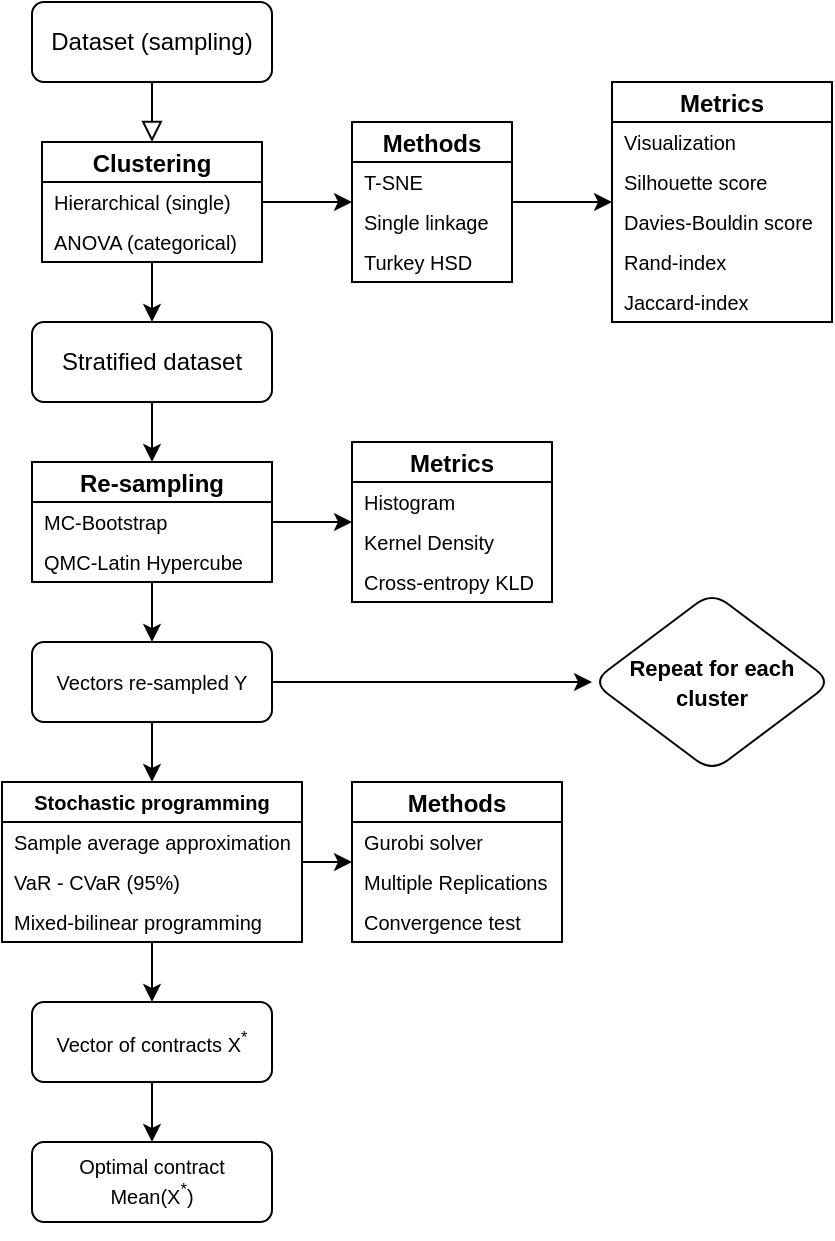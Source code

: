 <mxfile version="20.3.0" type="github">
  <diagram id="C5RBs43oDa-KdzZeNtuy" name="Page-1">
    <mxGraphModel dx="1382" dy="764" grid="1" gridSize="10" guides="1" tooltips="1" connect="1" arrows="1" fold="1" page="1" pageScale="1" pageWidth="827" pageHeight="1169" math="0" shadow="0">
      <root>
        <mxCell id="WIyWlLk6GJQsqaUBKTNV-0" />
        <mxCell id="WIyWlLk6GJQsqaUBKTNV-1" parent="WIyWlLk6GJQsqaUBKTNV-0" />
        <mxCell id="WIyWlLk6GJQsqaUBKTNV-2" value="" style="rounded=0;html=1;jettySize=auto;orthogonalLoop=1;fontSize=11;endArrow=block;endFill=0;endSize=8;strokeWidth=1;shadow=0;labelBackgroundColor=none;edgeStyle=orthogonalEdgeStyle;entryX=0.5;entryY=0;entryDx=0;entryDy=0;" parent="WIyWlLk6GJQsqaUBKTNV-1" source="WIyWlLk6GJQsqaUBKTNV-3" target="2PnyUFlPdiLSc-K2bj9N-10" edge="1">
          <mxGeometry relative="1" as="geometry">
            <mxPoint x="170.0" y="230.0" as="targetPoint" />
          </mxGeometry>
        </mxCell>
        <mxCell id="WIyWlLk6GJQsqaUBKTNV-3" value="Dataset (sampling)" style="rounded=1;whiteSpace=wrap;html=1;fontSize=12;glass=0;strokeWidth=1;shadow=0;" parent="WIyWlLk6GJQsqaUBKTNV-1" vertex="1">
          <mxGeometry x="110" y="170" width="120" height="40" as="geometry" />
        </mxCell>
        <mxCell id="2PnyUFlPdiLSc-K2bj9N-42" value="" style="edgeStyle=orthogonalEdgeStyle;rounded=0;orthogonalLoop=1;jettySize=auto;html=1;fontSize=10;" parent="WIyWlLk6GJQsqaUBKTNV-1" source="2PnyUFlPdiLSc-K2bj9N-10" target="2PnyUFlPdiLSc-K2bj9N-39" edge="1">
          <mxGeometry relative="1" as="geometry" />
        </mxCell>
        <mxCell id="Ju-EhPrNHdVaFL45JIix-36" value="" style="edgeStyle=orthogonalEdgeStyle;rounded=0;orthogonalLoop=1;jettySize=auto;html=1;fontSize=10;entryX=0.5;entryY=0;entryDx=0;entryDy=0;" edge="1" parent="WIyWlLk6GJQsqaUBKTNV-1" source="2PnyUFlPdiLSc-K2bj9N-10" target="Ju-EhPrNHdVaFL45JIix-37">
          <mxGeometry relative="1" as="geometry">
            <mxPoint x="170" y="320" as="targetPoint" />
          </mxGeometry>
        </mxCell>
        <mxCell id="2PnyUFlPdiLSc-K2bj9N-10" value="Clustering" style="swimlane;fontStyle=1;childLayout=stackLayout;horizontal=1;startSize=20;horizontalStack=0;resizeParent=1;resizeParentMax=0;resizeLast=0;collapsible=1;marginBottom=0;enumerate=0;" parent="WIyWlLk6GJQsqaUBKTNV-1" vertex="1">
          <mxGeometry x="115" y="240" width="110" height="60" as="geometry" />
        </mxCell>
        <mxCell id="2PnyUFlPdiLSc-K2bj9N-12" value="Hierarchical (single)" style="text;strokeColor=none;fillColor=none;align=left;verticalAlign=middle;spacingLeft=4;spacingRight=4;overflow=hidden;points=[[0,0.5],[1,0.5]];portConstraint=eastwest;rotatable=0;fontSize=10;" parent="2PnyUFlPdiLSc-K2bj9N-10" vertex="1">
          <mxGeometry y="20" width="110" height="20" as="geometry" />
        </mxCell>
        <mxCell id="2PnyUFlPdiLSc-K2bj9N-13" value="ANOVA (categorical)" style="text;strokeColor=none;fillColor=none;align=left;verticalAlign=middle;spacingLeft=4;spacingRight=4;overflow=hidden;points=[[0,0.5],[1,0.5]];portConstraint=eastwest;rotatable=0;fontSize=10;" parent="2PnyUFlPdiLSc-K2bj9N-10" vertex="1">
          <mxGeometry y="40" width="110" height="20" as="geometry" />
        </mxCell>
        <mxCell id="Ju-EhPrNHdVaFL45JIix-30" value="" style="edgeStyle=orthogonalEdgeStyle;rounded=0;orthogonalLoop=1;jettySize=auto;html=1;fontSize=10;" edge="1" parent="WIyWlLk6GJQsqaUBKTNV-1" source="2PnyUFlPdiLSc-K2bj9N-39" target="Ju-EhPrNHdVaFL45JIix-26">
          <mxGeometry relative="1" as="geometry" />
        </mxCell>
        <mxCell id="2PnyUFlPdiLSc-K2bj9N-39" value="Methods" style="swimlane;fontStyle=1;childLayout=stackLayout;horizontal=1;startSize=20;horizontalStack=0;resizeParent=1;resizeParentMax=0;resizeLast=0;collapsible=1;marginBottom=0;enumerate=0;" parent="WIyWlLk6GJQsqaUBKTNV-1" vertex="1">
          <mxGeometry x="270" y="230" width="80" height="80" as="geometry" />
        </mxCell>
        <mxCell id="2PnyUFlPdiLSc-K2bj9N-40" value="T-SNE" style="text;strokeColor=none;fillColor=none;align=left;verticalAlign=middle;spacingLeft=4;spacingRight=4;overflow=hidden;points=[[0,0.5],[1,0.5]];portConstraint=eastwest;rotatable=0;fontSize=10;" parent="2PnyUFlPdiLSc-K2bj9N-39" vertex="1">
          <mxGeometry y="20" width="80" height="20" as="geometry" />
        </mxCell>
        <mxCell id="2PnyUFlPdiLSc-K2bj9N-41" value="Single linkage" style="text;strokeColor=none;fillColor=none;align=left;verticalAlign=middle;spacingLeft=4;spacingRight=4;overflow=hidden;points=[[0,0.5],[1,0.5]];portConstraint=eastwest;rotatable=0;fontSize=10;" parent="2PnyUFlPdiLSc-K2bj9N-39" vertex="1">
          <mxGeometry y="40" width="80" height="20" as="geometry" />
        </mxCell>
        <mxCell id="Ju-EhPrNHdVaFL45JIix-24" value="Turkey HSD" style="text;strokeColor=none;fillColor=none;align=left;verticalAlign=middle;spacingLeft=4;spacingRight=4;overflow=hidden;points=[[0,0.5],[1,0.5]];portConstraint=eastwest;rotatable=0;fontSize=10;" vertex="1" parent="2PnyUFlPdiLSc-K2bj9N-39">
          <mxGeometry y="60" width="80" height="20" as="geometry" />
        </mxCell>
        <mxCell id="Ju-EhPrNHdVaFL45JIix-26" value="Metrics" style="swimlane;fontStyle=1;childLayout=stackLayout;horizontal=1;startSize=20;horizontalStack=0;resizeParent=1;resizeParentMax=0;resizeLast=0;collapsible=1;marginBottom=0;enumerate=0;" vertex="1" parent="WIyWlLk6GJQsqaUBKTNV-1">
          <mxGeometry x="400" y="210" width="110" height="120" as="geometry" />
        </mxCell>
        <mxCell id="Ju-EhPrNHdVaFL45JIix-27" value="Visualization" style="text;strokeColor=none;fillColor=none;align=left;verticalAlign=middle;spacingLeft=4;spacingRight=4;overflow=hidden;points=[[0,0.5],[1,0.5]];portConstraint=eastwest;rotatable=0;fontSize=10;" vertex="1" parent="Ju-EhPrNHdVaFL45JIix-26">
          <mxGeometry y="20" width="110" height="20" as="geometry" />
        </mxCell>
        <mxCell id="Ju-EhPrNHdVaFL45JIix-28" value="Silhouette score" style="text;strokeColor=none;fillColor=none;align=left;verticalAlign=middle;spacingLeft=4;spacingRight=4;overflow=hidden;points=[[0,0.5],[1,0.5]];portConstraint=eastwest;rotatable=0;fontSize=10;" vertex="1" parent="Ju-EhPrNHdVaFL45JIix-26">
          <mxGeometry y="40" width="110" height="20" as="geometry" />
        </mxCell>
        <mxCell id="Ju-EhPrNHdVaFL45JIix-29" value="Davies-Bouldin score" style="text;strokeColor=none;fillColor=none;align=left;verticalAlign=middle;spacingLeft=4;spacingRight=4;overflow=hidden;points=[[0,0.5],[1,0.5]];portConstraint=eastwest;rotatable=0;fontSize=10;" vertex="1" parent="Ju-EhPrNHdVaFL45JIix-26">
          <mxGeometry y="60" width="110" height="20" as="geometry" />
        </mxCell>
        <mxCell id="Ju-EhPrNHdVaFL45JIix-31" value="Rand-index" style="text;strokeColor=none;fillColor=none;align=left;verticalAlign=middle;spacingLeft=4;spacingRight=4;overflow=hidden;points=[[0,0.5],[1,0.5]];portConstraint=eastwest;rotatable=0;fontSize=10;" vertex="1" parent="Ju-EhPrNHdVaFL45JIix-26">
          <mxGeometry y="80" width="110" height="20" as="geometry" />
        </mxCell>
        <mxCell id="Ju-EhPrNHdVaFL45JIix-32" value="Jaccard-index" style="text;strokeColor=none;fillColor=none;align=left;verticalAlign=middle;spacingLeft=4;spacingRight=4;overflow=hidden;points=[[0,0.5],[1,0.5]];portConstraint=eastwest;rotatable=0;fontSize=10;" vertex="1" parent="Ju-EhPrNHdVaFL45JIix-26">
          <mxGeometry y="100" width="110" height="20" as="geometry" />
        </mxCell>
        <mxCell id="Ju-EhPrNHdVaFL45JIix-46" value="" style="edgeStyle=orthogonalEdgeStyle;rounded=0;orthogonalLoop=1;jettySize=auto;html=1;fontSize=12;entryX=0.5;entryY=0;entryDx=0;entryDy=0;" edge="1" parent="WIyWlLk6GJQsqaUBKTNV-1" source="Ju-EhPrNHdVaFL45JIix-37" target="Ju-EhPrNHdVaFL45JIix-40">
          <mxGeometry relative="1" as="geometry">
            <mxPoint x="170" y="390" as="targetPoint" />
          </mxGeometry>
        </mxCell>
        <mxCell id="Ju-EhPrNHdVaFL45JIix-37" value="Stratified dataset" style="rounded=1;whiteSpace=wrap;html=1;fontSize=12;" vertex="1" parent="WIyWlLk6GJQsqaUBKTNV-1">
          <mxGeometry x="110" y="330" width="120" height="40" as="geometry" />
        </mxCell>
        <mxCell id="Ju-EhPrNHdVaFL45JIix-50" value="" style="edgeStyle=orthogonalEdgeStyle;rounded=0;orthogonalLoop=1;jettySize=auto;html=1;fontSize=10;" edge="1" parent="WIyWlLk6GJQsqaUBKTNV-1" source="Ju-EhPrNHdVaFL45JIix-40" target="Ju-EhPrNHdVaFL45JIix-47">
          <mxGeometry relative="1" as="geometry" />
        </mxCell>
        <mxCell id="Ju-EhPrNHdVaFL45JIix-59" value="" style="edgeStyle=orthogonalEdgeStyle;rounded=0;orthogonalLoop=1;jettySize=auto;html=1;fontSize=10;" edge="1" parent="WIyWlLk6GJQsqaUBKTNV-1" source="Ju-EhPrNHdVaFL45JIix-40" target="Ju-EhPrNHdVaFL45JIix-58">
          <mxGeometry relative="1" as="geometry" />
        </mxCell>
        <mxCell id="Ju-EhPrNHdVaFL45JIix-40" value="Re-sampling" style="swimlane;fontStyle=1;childLayout=stackLayout;horizontal=1;startSize=20;horizontalStack=0;resizeParent=1;resizeParentMax=0;resizeLast=0;collapsible=1;marginBottom=0;fontSize=12;" vertex="1" parent="WIyWlLk6GJQsqaUBKTNV-1">
          <mxGeometry x="110" y="400" width="120" height="60" as="geometry" />
        </mxCell>
        <mxCell id="Ju-EhPrNHdVaFL45JIix-41" value="MC-Bootstrap" style="text;strokeColor=none;fillColor=none;align=left;verticalAlign=middle;spacingLeft=4;spacingRight=4;overflow=hidden;points=[[0,0.5],[1,0.5]];portConstraint=eastwest;rotatable=0;fontSize=10;" vertex="1" parent="Ju-EhPrNHdVaFL45JIix-40">
          <mxGeometry y="20" width="120" height="20" as="geometry" />
        </mxCell>
        <mxCell id="Ju-EhPrNHdVaFL45JIix-42" value="QMC-Latin Hypercube" style="text;strokeColor=none;fillColor=none;align=left;verticalAlign=middle;spacingLeft=4;spacingRight=4;overflow=hidden;points=[[0,0.5],[1,0.5]];portConstraint=eastwest;rotatable=0;fontSize=10;" vertex="1" parent="Ju-EhPrNHdVaFL45JIix-40">
          <mxGeometry y="40" width="120" height="20" as="geometry" />
        </mxCell>
        <mxCell id="Ju-EhPrNHdVaFL45JIix-47" value="Metrics" style="swimlane;fontStyle=1;childLayout=stackLayout;horizontal=1;startSize=20;horizontalStack=0;resizeParent=1;resizeParentMax=0;resizeLast=0;collapsible=1;marginBottom=0;fontSize=12;" vertex="1" parent="WIyWlLk6GJQsqaUBKTNV-1">
          <mxGeometry x="270" y="390" width="100" height="80" as="geometry" />
        </mxCell>
        <mxCell id="Ju-EhPrNHdVaFL45JIix-48" value="Histogram" style="text;strokeColor=none;fillColor=none;align=left;verticalAlign=middle;spacingLeft=4;spacingRight=4;overflow=hidden;points=[[0,0.5],[1,0.5]];portConstraint=eastwest;rotatable=0;fontSize=10;" vertex="1" parent="Ju-EhPrNHdVaFL45JIix-47">
          <mxGeometry y="20" width="100" height="20" as="geometry" />
        </mxCell>
        <mxCell id="Ju-EhPrNHdVaFL45JIix-51" value="Kernel Density" style="text;strokeColor=none;fillColor=none;align=left;verticalAlign=middle;spacingLeft=4;spacingRight=4;overflow=hidden;points=[[0,0.5],[1,0.5]];portConstraint=eastwest;rotatable=0;fontSize=10;" vertex="1" parent="Ju-EhPrNHdVaFL45JIix-47">
          <mxGeometry y="40" width="100" height="20" as="geometry" />
        </mxCell>
        <mxCell id="Ju-EhPrNHdVaFL45JIix-49" value="Cross-entropy KLD" style="text;strokeColor=none;fillColor=none;align=left;verticalAlign=middle;spacingLeft=4;spacingRight=4;overflow=hidden;points=[[0,0.5],[1,0.5]];portConstraint=eastwest;rotatable=0;fontSize=10;" vertex="1" parent="Ju-EhPrNHdVaFL45JIix-47">
          <mxGeometry y="60" width="100" height="20" as="geometry" />
        </mxCell>
        <mxCell id="Ju-EhPrNHdVaFL45JIix-68" value="" style="edgeStyle=orthogonalEdgeStyle;rounded=0;orthogonalLoop=1;jettySize=auto;html=1;fontSize=10;entryX=0.5;entryY=0;entryDx=0;entryDy=0;" edge="1" parent="WIyWlLk6GJQsqaUBKTNV-1" source="Ju-EhPrNHdVaFL45JIix-58" target="Ju-EhPrNHdVaFL45JIix-64">
          <mxGeometry relative="1" as="geometry" />
        </mxCell>
        <mxCell id="Ju-EhPrNHdVaFL45JIix-80" value="" style="edgeStyle=orthogonalEdgeStyle;rounded=0;orthogonalLoop=1;jettySize=auto;html=1;fontSize=12;" edge="1" parent="WIyWlLk6GJQsqaUBKTNV-1" source="Ju-EhPrNHdVaFL45JIix-58" target="Ju-EhPrNHdVaFL45JIix-79">
          <mxGeometry relative="1" as="geometry" />
        </mxCell>
        <mxCell id="Ju-EhPrNHdVaFL45JIix-58" value="&lt;span style=&quot;&quot;&gt;&lt;font style=&quot;font-size: 10px;&quot;&gt;Vectors re-sampled Y&lt;/font&gt;&lt;/span&gt;" style="rounded=1;whiteSpace=wrap;html=1;fontStyle=0;startSize=20;" vertex="1" parent="WIyWlLk6GJQsqaUBKTNV-1">
          <mxGeometry x="110" y="490" width="120" height="40" as="geometry" />
        </mxCell>
        <mxCell id="Ju-EhPrNHdVaFL45JIix-70" value="" style="edgeStyle=orthogonalEdgeStyle;rounded=0;orthogonalLoop=1;jettySize=auto;html=1;fontSize=10;" edge="1" parent="WIyWlLk6GJQsqaUBKTNV-1" source="Ju-EhPrNHdVaFL45JIix-64" target="Ju-EhPrNHdVaFL45JIix-69">
          <mxGeometry relative="1" as="geometry" />
        </mxCell>
        <mxCell id="Ju-EhPrNHdVaFL45JIix-75" value="" style="edgeStyle=orthogonalEdgeStyle;rounded=0;orthogonalLoop=1;jettySize=auto;html=1;fontSize=10;" edge="1" parent="WIyWlLk6GJQsqaUBKTNV-1" source="Ju-EhPrNHdVaFL45JIix-64" target="Ju-EhPrNHdVaFL45JIix-71">
          <mxGeometry relative="1" as="geometry" />
        </mxCell>
        <mxCell id="Ju-EhPrNHdVaFL45JIix-64" value="Stochastic programming" style="swimlane;fontStyle=1;childLayout=stackLayout;horizontal=1;startSize=20;horizontalStack=0;resizeParent=1;resizeParentMax=0;resizeLast=0;collapsible=1;marginBottom=0;fontSize=10;" vertex="1" parent="WIyWlLk6GJQsqaUBKTNV-1">
          <mxGeometry x="95" y="560" width="150" height="80" as="geometry">
            <mxRectangle x="100" y="560" width="160" height="30" as="alternateBounds" />
          </mxGeometry>
        </mxCell>
        <mxCell id="Ju-EhPrNHdVaFL45JIix-65" value="Sample average approximation" style="text;strokeColor=none;fillColor=none;align=left;verticalAlign=middle;spacingLeft=4;spacingRight=4;overflow=hidden;points=[[0,0.5],[1,0.5]];portConstraint=eastwest;rotatable=0;fontSize=10;" vertex="1" parent="Ju-EhPrNHdVaFL45JIix-64">
          <mxGeometry y="20" width="150" height="20" as="geometry" />
        </mxCell>
        <mxCell id="Ju-EhPrNHdVaFL45JIix-66" value="VaR - CVaR (95%)" style="text;strokeColor=none;fillColor=none;align=left;verticalAlign=middle;spacingLeft=4;spacingRight=4;overflow=hidden;points=[[0,0.5],[1,0.5]];portConstraint=eastwest;rotatable=0;fontSize=10;" vertex="1" parent="Ju-EhPrNHdVaFL45JIix-64">
          <mxGeometry y="40" width="150" height="20" as="geometry" />
        </mxCell>
        <mxCell id="Ju-EhPrNHdVaFL45JIix-67" value="Mixed-bilinear programming" style="text;strokeColor=none;fillColor=none;align=left;verticalAlign=middle;spacingLeft=4;spacingRight=4;overflow=hidden;points=[[0,0.5],[1,0.5]];portConstraint=eastwest;rotatable=0;fontSize=10;" vertex="1" parent="Ju-EhPrNHdVaFL45JIix-64">
          <mxGeometry y="60" width="150" height="20" as="geometry" />
        </mxCell>
        <mxCell id="Ju-EhPrNHdVaFL45JIix-77" value="" style="edgeStyle=orthogonalEdgeStyle;rounded=0;orthogonalLoop=1;jettySize=auto;html=1;fontSize=12;" edge="1" parent="WIyWlLk6GJQsqaUBKTNV-1" source="Ju-EhPrNHdVaFL45JIix-69" target="Ju-EhPrNHdVaFL45JIix-76">
          <mxGeometry relative="1" as="geometry" />
        </mxCell>
        <mxCell id="Ju-EhPrNHdVaFL45JIix-69" value="&lt;span style=&quot;font-weight: normal;&quot;&gt;Vector of contracts X&lt;sup&gt;*&lt;/sup&gt;&lt;/span&gt;" style="rounded=1;whiteSpace=wrap;html=1;fontSize=10;fontStyle=1;startSize=20;" vertex="1" parent="WIyWlLk6GJQsqaUBKTNV-1">
          <mxGeometry x="110" y="670" width="120" height="40" as="geometry" />
        </mxCell>
        <mxCell id="Ju-EhPrNHdVaFL45JIix-71" value="Methods" style="swimlane;fontStyle=1;childLayout=stackLayout;horizontal=1;startSize=20;horizontalStack=0;resizeParent=1;resizeParentMax=0;resizeLast=0;collapsible=1;marginBottom=0;fontSize=12;" vertex="1" parent="WIyWlLk6GJQsqaUBKTNV-1">
          <mxGeometry x="270" y="560" width="105" height="80" as="geometry">
            <mxRectangle x="100" y="560" width="160" height="30" as="alternateBounds" />
          </mxGeometry>
        </mxCell>
        <mxCell id="Ju-EhPrNHdVaFL45JIix-72" value="Gurobi solver" style="text;strokeColor=none;fillColor=none;align=left;verticalAlign=middle;spacingLeft=4;spacingRight=4;overflow=hidden;points=[[0,0.5],[1,0.5]];portConstraint=eastwest;rotatable=0;fontSize=10;" vertex="1" parent="Ju-EhPrNHdVaFL45JIix-71">
          <mxGeometry y="20" width="105" height="20" as="geometry" />
        </mxCell>
        <mxCell id="Ju-EhPrNHdVaFL45JIix-73" value="Multiple Replications" style="text;strokeColor=none;fillColor=none;align=left;verticalAlign=middle;spacingLeft=4;spacingRight=4;overflow=hidden;points=[[0,0.5],[1,0.5]];portConstraint=eastwest;rotatable=0;fontSize=10;" vertex="1" parent="Ju-EhPrNHdVaFL45JIix-71">
          <mxGeometry y="40" width="105" height="20" as="geometry" />
        </mxCell>
        <mxCell id="Ju-EhPrNHdVaFL45JIix-74" value="Convergence test" style="text;strokeColor=none;fillColor=none;align=left;verticalAlign=middle;spacingLeft=4;spacingRight=4;overflow=hidden;points=[[0,0.5],[1,0.5]];portConstraint=eastwest;rotatable=0;fontSize=10;" vertex="1" parent="Ju-EhPrNHdVaFL45JIix-71">
          <mxGeometry y="60" width="105" height="20" as="geometry" />
        </mxCell>
        <mxCell id="Ju-EhPrNHdVaFL45JIix-76" value="&lt;span style=&quot;font-weight: normal;&quot;&gt;Optimal contract&lt;br&gt;Mean(X&lt;sup&gt;*&lt;/sup&gt;)&lt;/span&gt;" style="rounded=1;whiteSpace=wrap;html=1;fontSize=10;fontStyle=1;startSize=20;" vertex="1" parent="WIyWlLk6GJQsqaUBKTNV-1">
          <mxGeometry x="110" y="740" width="120" height="40" as="geometry" />
        </mxCell>
        <mxCell id="Ju-EhPrNHdVaFL45JIix-78" style="edgeStyle=orthogonalEdgeStyle;rounded=0;orthogonalLoop=1;jettySize=auto;html=1;exitX=0.5;exitY=1;exitDx=0;exitDy=0;fontSize=12;" edge="1" parent="WIyWlLk6GJQsqaUBKTNV-1" source="Ju-EhPrNHdVaFL45JIix-76" target="Ju-EhPrNHdVaFL45JIix-76">
          <mxGeometry relative="1" as="geometry" />
        </mxCell>
        <mxCell id="Ju-EhPrNHdVaFL45JIix-79" value="&lt;b&gt;&lt;font style=&quot;font-size: 11px; line-height: 1.2;&quot;&gt;Repeat for each cluster&lt;/font&gt;&lt;/b&gt;" style="rhombus;whiteSpace=wrap;html=1;rounded=1;fontStyle=0;startSize=20;" vertex="1" parent="WIyWlLk6GJQsqaUBKTNV-1">
          <mxGeometry x="390" y="465" width="120" height="90" as="geometry" />
        </mxCell>
      </root>
    </mxGraphModel>
  </diagram>
</mxfile>
